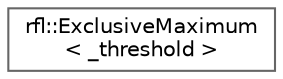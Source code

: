digraph "类继承关系图"
{
 // LATEX_PDF_SIZE
  bgcolor="transparent";
  edge [fontname=Helvetica,fontsize=10,labelfontname=Helvetica,labelfontsize=10];
  node [fontname=Helvetica,fontsize=10,shape=box,height=0.2,width=0.4];
  rankdir="LR";
  Node0 [id="Node000000",label="rfl::ExclusiveMaximum\l\< _threshold \>",height=0.2,width=0.4,color="grey40", fillcolor="white", style="filled",URL="$structrfl_1_1_exclusive_maximum.html",tooltip=" "];
}
